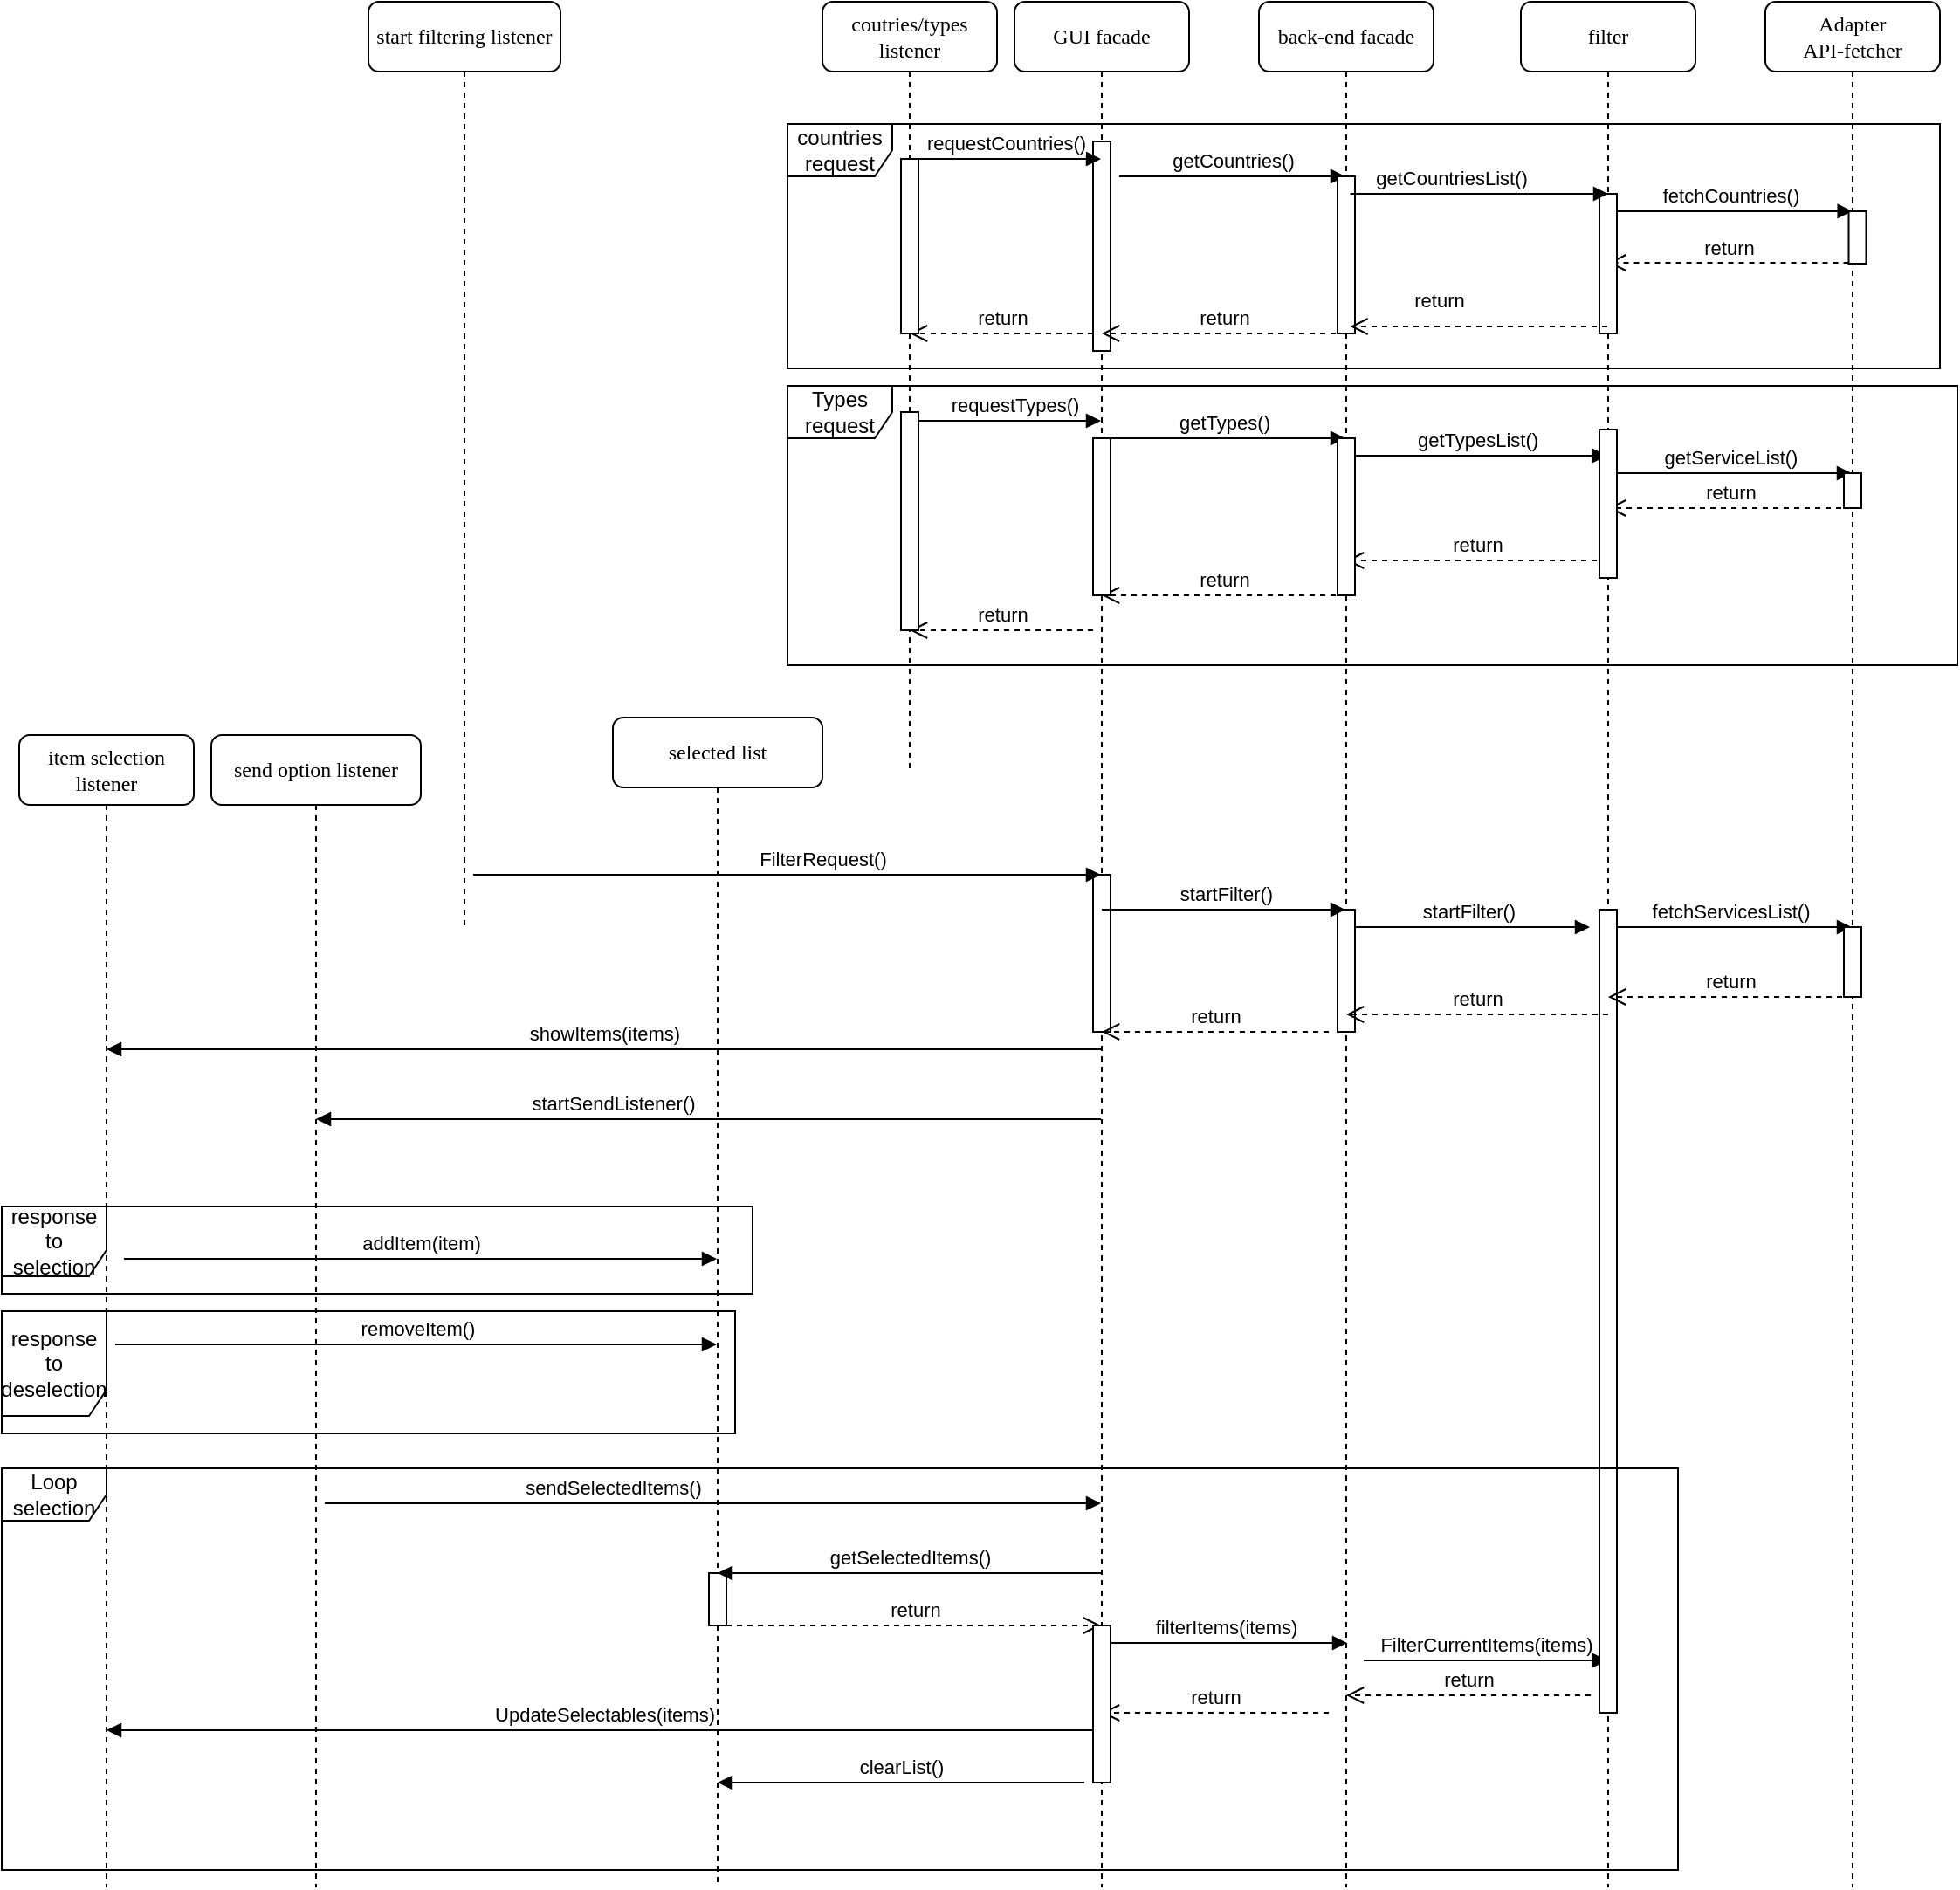 <mxfile version="18.0.2" type="github">
  <diagram name="Page-1" id="13e1069c-82ec-6db2-03f1-153e76fe0fe0">
    <mxGraphModel dx="2282" dy="541" grid="1" gridSize="10" guides="1" tooltips="1" connect="1" arrows="1" fold="1" page="1" pageScale="1" pageWidth="1100" pageHeight="850" background="none" math="0" shadow="0">
      <root>
        <mxCell id="0" />
        <mxCell id="1" parent="0" />
        <mxCell id="7baba1c4bc27f4b0-2" value="send option listener" style="shape=umlLifeline;perimeter=lifelinePerimeter;whiteSpace=wrap;html=1;container=1;collapsible=0;recursiveResize=0;outlineConnect=0;rounded=1;shadow=0;comic=0;labelBackgroundColor=none;strokeWidth=1;fontFamily=Verdana;fontSize=12;align=center;" parent="1" vertex="1">
          <mxGeometry x="70" y="500" width="120" height="660" as="geometry" />
        </mxCell>
        <mxCell id="F9nA0inBSzudjQZXVVhW-52" value="removeItem()" style="html=1;verticalAlign=bottom;endArrow=block;rounded=0;" edge="1" parent="7baba1c4bc27f4b0-2" target="7baba1c4bc27f4b0-3">
          <mxGeometry width="80" relative="1" as="geometry">
            <mxPoint x="-55" y="349" as="sourcePoint" />
            <mxPoint x="25" y="349" as="targetPoint" />
          </mxGeometry>
        </mxCell>
        <mxCell id="F9nA0inBSzudjQZXVVhW-57" value="sendSelectedItems()" style="html=1;verticalAlign=bottom;endArrow=block;rounded=0;" edge="1" parent="7baba1c4bc27f4b0-2" target="7baba1c4bc27f4b0-4">
          <mxGeometry x="-0.258" width="80" relative="1" as="geometry">
            <mxPoint x="65" y="440" as="sourcePoint" />
            <mxPoint x="145" y="440" as="targetPoint" />
            <Array as="points">
              <mxPoint x="105" y="440" />
            </Array>
            <mxPoint as="offset" />
          </mxGeometry>
        </mxCell>
        <mxCell id="7baba1c4bc27f4b0-3" value="selected list" style="shape=umlLifeline;perimeter=lifelinePerimeter;whiteSpace=wrap;html=1;container=1;collapsible=0;recursiveResize=0;outlineConnect=0;rounded=1;shadow=0;comic=0;labelBackgroundColor=none;strokeWidth=1;fontFamily=Verdana;fontSize=12;align=center;" parent="1" vertex="1">
          <mxGeometry x="300" y="490" width="120" height="670" as="geometry" />
        </mxCell>
        <mxCell id="F9nA0inBSzudjQZXVVhW-58" value="" style="rounded=0;whiteSpace=wrap;html=1;" vertex="1" parent="7baba1c4bc27f4b0-3">
          <mxGeometry x="55" y="490" width="10" height="30" as="geometry" />
        </mxCell>
        <mxCell id="F9nA0inBSzudjQZXVVhW-61" value="return" style="html=1;verticalAlign=bottom;endArrow=open;dashed=1;endSize=8;rounded=0;" edge="1" parent="7baba1c4bc27f4b0-3" target="7baba1c4bc27f4b0-4">
          <mxGeometry relative="1" as="geometry">
            <mxPoint x="65" y="520" as="sourcePoint" />
            <mxPoint x="145" y="520" as="targetPoint" />
          </mxGeometry>
        </mxCell>
        <mxCell id="7baba1c4bc27f4b0-4" value="GUI facade" style="shape=umlLifeline;perimeter=lifelinePerimeter;whiteSpace=wrap;html=1;container=1;collapsible=0;recursiveResize=0;outlineConnect=0;rounded=1;shadow=0;comic=0;labelBackgroundColor=none;strokeWidth=1;fontFamily=Verdana;fontSize=12;align=center;" parent="1" vertex="1">
          <mxGeometry x="530" y="80" width="100" height="1080" as="geometry" />
        </mxCell>
        <mxCell id="F9nA0inBSzudjQZXVVhW-1" value="" style="rounded=0;whiteSpace=wrap;html=1;" vertex="1" parent="7baba1c4bc27f4b0-4">
          <mxGeometry x="45" y="80" width="10" height="120" as="geometry" />
        </mxCell>
        <mxCell id="F9nA0inBSzudjQZXVVhW-15" value="getCountries()" style="html=1;verticalAlign=bottom;endArrow=block;rounded=0;" edge="1" parent="7baba1c4bc27f4b0-4" target="7baba1c4bc27f4b0-5">
          <mxGeometry width="80" relative="1" as="geometry">
            <mxPoint x="60" y="100" as="sourcePoint" />
            <mxPoint x="140" y="100" as="targetPoint" />
          </mxGeometry>
        </mxCell>
        <mxCell id="F9nA0inBSzudjQZXVVhW-17" value="return" style="html=1;verticalAlign=bottom;endArrow=open;dashed=1;endSize=8;rounded=0;" edge="1" parent="7baba1c4bc27f4b0-4" target="F9nA0inBSzudjQZXVVhW-10">
          <mxGeometry relative="1" as="geometry">
            <mxPoint x="45" y="190" as="sourcePoint" />
            <mxPoint x="-35" y="190" as="targetPoint" />
          </mxGeometry>
        </mxCell>
        <mxCell id="F9nA0inBSzudjQZXVVhW-33" value="return" style="html=1;verticalAlign=bottom;endArrow=open;dashed=1;endSize=8;rounded=0;" edge="1" parent="7baba1c4bc27f4b0-4" target="F9nA0inBSzudjQZXVVhW-10">
          <mxGeometry relative="1" as="geometry">
            <mxPoint x="45" y="360" as="sourcePoint" />
            <mxPoint x="-35" y="360" as="targetPoint" />
          </mxGeometry>
        </mxCell>
        <mxCell id="F9nA0inBSzudjQZXVVhW-74" value="" style="rounded=0;whiteSpace=wrap;html=1;" vertex="1" parent="7baba1c4bc27f4b0-4">
          <mxGeometry x="45" y="500" width="10" height="90" as="geometry" />
        </mxCell>
        <mxCell id="7baba1c4bc27f4b0-5" value="back-end facade" style="shape=umlLifeline;perimeter=lifelinePerimeter;whiteSpace=wrap;html=1;container=1;collapsible=0;recursiveResize=0;outlineConnect=0;rounded=1;shadow=0;comic=0;labelBackgroundColor=none;strokeWidth=1;fontFamily=Verdana;fontSize=12;align=center;" parent="1" vertex="1">
          <mxGeometry x="670" y="80" width="100" height="1080" as="geometry" />
        </mxCell>
        <mxCell id="F9nA0inBSzudjQZXVVhW-16" value="return" style="html=1;verticalAlign=bottom;endArrow=open;dashed=1;endSize=8;rounded=0;" edge="1" parent="7baba1c4bc27f4b0-5" target="7baba1c4bc27f4b0-4">
          <mxGeometry relative="1" as="geometry">
            <mxPoint x="50" y="190" as="sourcePoint" />
            <mxPoint x="-30" y="190" as="targetPoint" />
          </mxGeometry>
        </mxCell>
        <mxCell id="F9nA0inBSzudjQZXVVhW-32" value="return" style="html=1;verticalAlign=bottom;endArrow=open;dashed=1;endSize=8;rounded=0;" edge="1" parent="7baba1c4bc27f4b0-5" target="7baba1c4bc27f4b0-4">
          <mxGeometry relative="1" as="geometry">
            <mxPoint x="50" y="340" as="sourcePoint" />
            <mxPoint x="-30" y="340" as="targetPoint" />
          </mxGeometry>
        </mxCell>
        <mxCell id="F9nA0inBSzudjQZXVVhW-40" value="" style="html=1;points=[];perimeter=orthogonalPerimeter;" vertex="1" parent="7baba1c4bc27f4b0-5">
          <mxGeometry x="45" y="100" width="10" height="90" as="geometry" />
        </mxCell>
        <mxCell id="F9nA0inBSzudjQZXVVhW-44" value="&lt;div&gt;startFilter()&lt;/div&gt;" style="html=1;verticalAlign=bottom;endArrow=block;rounded=0;" edge="1" parent="7baba1c4bc27f4b0-5">
          <mxGeometry width="80" relative="1" as="geometry">
            <mxPoint x="50" y="530" as="sourcePoint" />
            <mxPoint x="189.5" y="530" as="targetPoint" />
          </mxGeometry>
        </mxCell>
        <mxCell id="F9nA0inBSzudjQZXVVhW-63" value="FilterCurrentItems(items)" style="html=1;verticalAlign=bottom;endArrow=block;rounded=0;" edge="1" parent="7baba1c4bc27f4b0-5" target="7baba1c4bc27f4b0-6">
          <mxGeometry width="80" relative="1" as="geometry">
            <mxPoint x="60" y="950" as="sourcePoint" />
            <mxPoint x="140" y="950" as="targetPoint" />
          </mxGeometry>
        </mxCell>
        <mxCell id="F9nA0inBSzudjQZXVVhW-78" value="" style="rounded=0;whiteSpace=wrap;html=1;" vertex="1" parent="7baba1c4bc27f4b0-5">
          <mxGeometry x="45" y="520" width="10" height="70" as="geometry" />
        </mxCell>
        <mxCell id="7baba1c4bc27f4b0-6" value="filter" style="shape=umlLifeline;perimeter=lifelinePerimeter;whiteSpace=wrap;html=1;container=1;collapsible=0;recursiveResize=0;outlineConnect=0;rounded=1;shadow=0;comic=0;labelBackgroundColor=none;strokeWidth=1;fontFamily=Verdana;fontSize=12;align=center;" parent="1" vertex="1">
          <mxGeometry x="820" y="80" width="100" height="1080" as="geometry" />
        </mxCell>
        <mxCell id="F9nA0inBSzudjQZXVVhW-29" value="getServiceList()" style="html=1;verticalAlign=bottom;endArrow=block;rounded=0;" edge="1" parent="7baba1c4bc27f4b0-6" target="7baba1c4bc27f4b0-7">
          <mxGeometry width="80" relative="1" as="geometry">
            <mxPoint x="50" y="270" as="sourcePoint" />
            <mxPoint x="130" y="270" as="targetPoint" />
          </mxGeometry>
        </mxCell>
        <mxCell id="F9nA0inBSzudjQZXVVhW-45" value="fetchServicesList()" style="html=1;verticalAlign=bottom;endArrow=block;rounded=0;" edge="1" parent="7baba1c4bc27f4b0-6" target="7baba1c4bc27f4b0-7">
          <mxGeometry width="80" relative="1" as="geometry">
            <mxPoint x="50" y="530" as="sourcePoint" />
            <mxPoint x="130" y="530" as="targetPoint" />
          </mxGeometry>
        </mxCell>
        <mxCell id="F9nA0inBSzudjQZXVVhW-60" value="" style="rounded=0;whiteSpace=wrap;html=1;" vertex="1" parent="7baba1c4bc27f4b0-6">
          <mxGeometry x="45" y="520" width="10" height="460" as="geometry" />
        </mxCell>
        <mxCell id="7baba1c4bc27f4b0-7" value="&lt;div&gt;Adapter&lt;/div&gt;&lt;div&gt;API-fetcher&lt;/div&gt;" style="shape=umlLifeline;perimeter=lifelinePerimeter;whiteSpace=wrap;html=1;container=1;collapsible=0;recursiveResize=0;outlineConnect=0;rounded=1;shadow=0;comic=0;labelBackgroundColor=none;strokeWidth=1;fontFamily=Verdana;fontSize=12;align=center;" parent="1" vertex="1">
          <mxGeometry x="960" y="80" width="100" height="1080" as="geometry" />
        </mxCell>
        <mxCell id="F9nA0inBSzudjQZXVVhW-6" value="" style="html=1;points=[];perimeter=orthogonalPerimeter;" vertex="1" parent="7baba1c4bc27f4b0-7">
          <mxGeometry x="47.75" y="120" width="10" height="30" as="geometry" />
        </mxCell>
        <mxCell id="F9nA0inBSzudjQZXVVhW-18" value="countries request" style="shape=umlFrame;whiteSpace=wrap;html=1;" vertex="1" parent="7baba1c4bc27f4b0-7">
          <mxGeometry x="-560" y="70" width="660" height="140" as="geometry" />
        </mxCell>
        <mxCell id="F9nA0inBSzudjQZXVVhW-26" value="fetchCountries()" style="html=1;verticalAlign=bottom;endArrow=block;rounded=0;entryX=0.924;entryY=0.357;entryDx=0;entryDy=0;entryPerimeter=0;" edge="1" parent="7baba1c4bc27f4b0-7" target="F9nA0inBSzudjQZXVVhW-18">
          <mxGeometry width="80" relative="1" as="geometry">
            <mxPoint x="-90" y="120" as="sourcePoint" />
            <mxPoint x="-10" y="120" as="targetPoint" />
          </mxGeometry>
        </mxCell>
        <mxCell id="F9nA0inBSzudjQZXVVhW-27" value="return" style="html=1;verticalAlign=bottom;endArrow=open;dashed=1;endSize=8;rounded=0;" edge="1" parent="7baba1c4bc27f4b0-7" target="7baba1c4bc27f4b0-6">
          <mxGeometry relative="1" as="geometry">
            <mxPoint x="47.75" y="149.5" as="sourcePoint" />
            <mxPoint x="-32.25" y="149.5" as="targetPoint" />
          </mxGeometry>
        </mxCell>
        <mxCell id="7baba1c4bc27f4b0-28" value="" style="html=1;points=[];perimeter=orthogonalPerimeter;rounded=0;shadow=0;comic=0;labelBackgroundColor=none;strokeWidth=1;fontFamily=Verdana;fontSize=12;align=center;" parent="7baba1c4bc27f4b0-7" vertex="1">
          <mxGeometry x="-95" y="110" width="10" height="80" as="geometry" />
        </mxCell>
        <mxCell id="F9nA0inBSzudjQZXVVhW-79" value="" style="rounded=0;whiteSpace=wrap;html=1;" vertex="1" parent="7baba1c4bc27f4b0-7">
          <mxGeometry x="45" y="530" width="10" height="40" as="geometry" />
        </mxCell>
        <mxCell id="7baba1c4bc27f4b0-8" value="item selection listener" style="shape=umlLifeline;perimeter=lifelinePerimeter;whiteSpace=wrap;html=1;container=1;collapsible=0;recursiveResize=0;outlineConnect=0;rounded=1;shadow=0;comic=0;labelBackgroundColor=none;strokeWidth=1;fontFamily=Verdana;fontSize=12;align=center;" parent="1" vertex="1">
          <mxGeometry x="-40" y="500" width="100" height="660" as="geometry" />
        </mxCell>
        <mxCell id="F9nA0inBSzudjQZXVVhW-51" value="addItem(item)" style="html=1;verticalAlign=bottom;endArrow=block;rounded=0;" edge="1" parent="7baba1c4bc27f4b0-8" target="7baba1c4bc27f4b0-3">
          <mxGeometry width="80" relative="1" as="geometry">
            <mxPoint x="60" y="300" as="sourcePoint" />
            <mxPoint x="140" y="300" as="targetPoint" />
          </mxGeometry>
        </mxCell>
        <mxCell id="F9nA0inBSzudjQZXVVhW-5" value="start filtering listener" style="shape=umlLifeline;perimeter=lifelinePerimeter;whiteSpace=wrap;html=1;container=1;collapsible=0;recursiveResize=0;outlineConnect=0;rounded=1;shadow=0;comic=0;labelBackgroundColor=none;strokeWidth=1;fontFamily=Verdana;fontSize=12;align=center;" vertex="1" parent="1">
          <mxGeometry x="160" y="80" width="110" height="530" as="geometry" />
        </mxCell>
        <mxCell id="F9nA0inBSzudjQZXVVhW-38" value="FilterRequest()" style="html=1;verticalAlign=bottom;endArrow=block;rounded=0;" edge="1" parent="F9nA0inBSzudjQZXVVhW-5" target="7baba1c4bc27f4b0-4">
          <mxGeometry x="0.113" width="80" relative="1" as="geometry">
            <mxPoint x="60" y="500" as="sourcePoint" />
            <mxPoint x="140" y="500" as="targetPoint" />
            <mxPoint as="offset" />
          </mxGeometry>
        </mxCell>
        <mxCell id="F9nA0inBSzudjQZXVVhW-7" value="getCountriesList()" style="html=1;verticalAlign=bottom;endArrow=block;rounded=0;" edge="1" parent="1">
          <mxGeometry x="-0.218" relative="1" as="geometry">
            <mxPoint x="722.25" y="190.0" as="sourcePoint" />
            <mxPoint x="870" y="190" as="targetPoint" />
            <mxPoint as="offset" />
          </mxGeometry>
        </mxCell>
        <mxCell id="F9nA0inBSzudjQZXVVhW-8" value="return" style="html=1;verticalAlign=bottom;endArrow=open;dashed=1;endSize=8;rounded=0;" edge="1" source="7baba1c4bc27f4b0-6" parent="1">
          <mxGeometry x="0.315" y="-6" relative="1" as="geometry">
            <mxPoint x="722.25" y="266" as="targetPoint" />
            <mxPoint as="offset" />
          </mxGeometry>
        </mxCell>
        <mxCell id="F9nA0inBSzudjQZXVVhW-10" value="&lt;div&gt;coutries/types&lt;/div&gt;&lt;div&gt;listener&lt;br&gt;&lt;/div&gt;" style="shape=umlLifeline;perimeter=lifelinePerimeter;whiteSpace=wrap;html=1;container=1;collapsible=0;recursiveResize=0;outlineConnect=0;rounded=1;shadow=0;comic=0;labelBackgroundColor=none;strokeWidth=1;fontFamily=Verdana;fontSize=12;align=center;" vertex="1" parent="1">
          <mxGeometry x="420" y="80" width="100" height="440" as="geometry" />
        </mxCell>
        <mxCell id="F9nA0inBSzudjQZXVVhW-20" value="" style="rounded=0;whiteSpace=wrap;html=1;" vertex="1" parent="F9nA0inBSzudjQZXVVhW-10">
          <mxGeometry x="45" y="90" width="10" height="100" as="geometry" />
        </mxCell>
        <mxCell id="F9nA0inBSzudjQZXVVhW-14" value="requestCountries()" style="html=1;verticalAlign=bottom;endArrow=block;rounded=0;" edge="1" parent="1" source="F9nA0inBSzudjQZXVVhW-10" target="7baba1c4bc27f4b0-4">
          <mxGeometry width="80" relative="1" as="geometry">
            <mxPoint x="480" y="180" as="sourcePoint" />
            <mxPoint x="560" y="180" as="targetPoint" />
            <Array as="points">
              <mxPoint x="540" y="170" />
            </Array>
          </mxGeometry>
        </mxCell>
        <mxCell id="F9nA0inBSzudjQZXVVhW-21" value="requestTypes()" style="html=1;verticalAlign=bottom;endArrow=block;rounded=0;" edge="1" parent="1" source="F9nA0inBSzudjQZXVVhW-10" target="7baba1c4bc27f4b0-4">
          <mxGeometry x="0.1" width="80" relative="1" as="geometry">
            <mxPoint x="470" y="340" as="sourcePoint" />
            <mxPoint x="550" y="340" as="targetPoint" />
            <Array as="points">
              <mxPoint x="530" y="320" />
            </Array>
            <mxPoint as="offset" />
          </mxGeometry>
        </mxCell>
        <mxCell id="F9nA0inBSzudjQZXVVhW-22" value="getTypes()" style="html=1;verticalAlign=bottom;endArrow=block;rounded=0;" edge="1" parent="1" target="7baba1c4bc27f4b0-5">
          <mxGeometry width="80" relative="1" as="geometry">
            <mxPoint x="580" y="330" as="sourcePoint" />
            <mxPoint x="660" y="330" as="targetPoint" />
          </mxGeometry>
        </mxCell>
        <mxCell id="F9nA0inBSzudjQZXVVhW-28" value="getTypesList()" style="html=1;verticalAlign=bottom;endArrow=block;rounded=0;" edge="1" parent="1" target="7baba1c4bc27f4b0-6">
          <mxGeometry width="80" relative="1" as="geometry">
            <mxPoint x="720" y="340" as="sourcePoint" />
            <mxPoint x="800" y="340" as="targetPoint" />
          </mxGeometry>
        </mxCell>
        <mxCell id="F9nA0inBSzudjQZXVVhW-30" value="return" style="html=1;verticalAlign=bottom;endArrow=open;dashed=1;endSize=8;rounded=0;" edge="1" parent="1" source="7baba1c4bc27f4b0-7" target="7baba1c4bc27f4b0-6">
          <mxGeometry relative="1" as="geometry">
            <mxPoint x="560" y="340" as="sourcePoint" />
            <mxPoint x="480" y="340" as="targetPoint" />
            <Array as="points">
              <mxPoint x="930" y="370" />
              <mxPoint x="910" y="370" />
            </Array>
          </mxGeometry>
        </mxCell>
        <mxCell id="F9nA0inBSzudjQZXVVhW-31" value="return" style="html=1;verticalAlign=bottom;endArrow=open;dashed=1;endSize=8;rounded=0;" edge="1" parent="1" source="7baba1c4bc27f4b0-6">
          <mxGeometry relative="1" as="geometry">
            <mxPoint x="800" y="400" as="sourcePoint" />
            <mxPoint x="720" y="400" as="targetPoint" />
          </mxGeometry>
        </mxCell>
        <mxCell id="F9nA0inBSzudjQZXVVhW-34" value="&lt;div&gt;Types&lt;/div&gt;&lt;div&gt;request&lt;br&gt;&lt;/div&gt;" style="shape=umlFrame;whiteSpace=wrap;html=1;" vertex="1" parent="1">
          <mxGeometry x="400" y="300" width="670" height="160" as="geometry" />
        </mxCell>
        <mxCell id="F9nA0inBSzudjQZXVVhW-36" value="" style="rounded=0;whiteSpace=wrap;html=1;" vertex="1" parent="1">
          <mxGeometry x="1005" y="350" width="10" height="20" as="geometry" />
        </mxCell>
        <mxCell id="F9nA0inBSzudjQZXVVhW-39" value="" style="html=1;points=[];perimeter=orthogonalPerimeter;rounded=0;shadow=0;comic=0;labelBackgroundColor=none;strokeWidth=1;fontFamily=Verdana;fontSize=12;align=center;" vertex="1" parent="1">
          <mxGeometry x="865" y="325" width="10" height="85" as="geometry" />
        </mxCell>
        <mxCell id="F9nA0inBSzudjQZXVVhW-42" value="startFilter()" style="html=1;verticalAlign=bottom;endArrow=block;rounded=0;" edge="1" parent="1" source="7baba1c4bc27f4b0-4" target="7baba1c4bc27f4b0-5">
          <mxGeometry x="0.007" width="80" relative="1" as="geometry">
            <mxPoint x="600" y="630" as="sourcePoint" />
            <mxPoint x="670" y="590" as="targetPoint" />
            <Array as="points">
              <mxPoint x="630" y="600" />
            </Array>
            <mxPoint x="1" as="offset" />
          </mxGeometry>
        </mxCell>
        <mxCell id="F9nA0inBSzudjQZXVVhW-46" value="return" style="html=1;verticalAlign=bottom;endArrow=open;dashed=1;endSize=8;rounded=0;" edge="1" parent="1" target="7baba1c4bc27f4b0-6">
          <mxGeometry relative="1" as="geometry">
            <mxPoint x="1010" y="650" as="sourcePoint" />
            <mxPoint x="930" y="650" as="targetPoint" />
          </mxGeometry>
        </mxCell>
        <mxCell id="F9nA0inBSzudjQZXVVhW-47" value="return" style="html=1;verticalAlign=bottom;endArrow=open;dashed=1;endSize=8;rounded=0;" edge="1" parent="1" target="7baba1c4bc27f4b0-5">
          <mxGeometry relative="1" as="geometry">
            <mxPoint x="870" y="660" as="sourcePoint" />
            <mxPoint x="790" y="660" as="targetPoint" />
          </mxGeometry>
        </mxCell>
        <mxCell id="F9nA0inBSzudjQZXVVhW-48" value="return" style="html=1;verticalAlign=bottom;endArrow=open;dashed=1;endSize=8;rounded=0;" edge="1" parent="1" target="7baba1c4bc27f4b0-4">
          <mxGeometry relative="1" as="geometry">
            <mxPoint x="710" y="670" as="sourcePoint" />
            <mxPoint x="630" y="670" as="targetPoint" />
          </mxGeometry>
        </mxCell>
        <mxCell id="F9nA0inBSzudjQZXVVhW-49" value="showItems(items)" style="html=1;verticalAlign=bottom;endArrow=block;rounded=0;" edge="1" parent="1" target="7baba1c4bc27f4b0-8">
          <mxGeometry width="80" relative="1" as="geometry">
            <mxPoint x="580" y="680" as="sourcePoint" />
            <mxPoint x="500" y="680" as="targetPoint" />
          </mxGeometry>
        </mxCell>
        <mxCell id="F9nA0inBSzudjQZXVVhW-50" value="startSendListener()" style="html=1;verticalAlign=bottom;endArrow=block;rounded=0;" edge="1" parent="1" source="7baba1c4bc27f4b0-4" target="7baba1c4bc27f4b0-2">
          <mxGeometry x="0.243" width="80" relative="1" as="geometry">
            <mxPoint x="570" y="710" as="sourcePoint" />
            <mxPoint x="490" y="710" as="targetPoint" />
            <Array as="points">
              <mxPoint x="430" y="720" />
            </Array>
            <mxPoint as="offset" />
          </mxGeometry>
        </mxCell>
        <mxCell id="F9nA0inBSzudjQZXVVhW-54" value="response to selection" style="shape=umlFrame;whiteSpace=wrap;html=1;width=60;height=40;" vertex="1" parent="1">
          <mxGeometry x="-50" y="770" width="430" height="50" as="geometry" />
        </mxCell>
        <mxCell id="F9nA0inBSzudjQZXVVhW-55" value="response to deselection" style="shape=umlFrame;whiteSpace=wrap;html=1;width=60;height=60;" vertex="1" parent="1">
          <mxGeometry x="-50" y="830" width="420" height="70" as="geometry" />
        </mxCell>
        <mxCell id="F9nA0inBSzudjQZXVVhW-59" value="getSelectedItems()" style="html=1;verticalAlign=bottom;endArrow=block;rounded=0;" edge="1" parent="1" target="7baba1c4bc27f4b0-3">
          <mxGeometry width="80" relative="1" as="geometry">
            <mxPoint x="580" y="980" as="sourcePoint" />
            <mxPoint x="490" y="980" as="targetPoint" />
          </mxGeometry>
        </mxCell>
        <mxCell id="F9nA0inBSzudjQZXVVhW-62" value="&lt;div&gt;filterItems(items)&lt;/div&gt;" style="html=1;verticalAlign=bottom;endArrow=block;rounded=0;" edge="1" parent="1">
          <mxGeometry width="80" relative="1" as="geometry">
            <mxPoint x="581" y="1020" as="sourcePoint" />
            <mxPoint x="720.5" y="1020" as="targetPoint" />
          </mxGeometry>
        </mxCell>
        <mxCell id="F9nA0inBSzudjQZXVVhW-64" value="return" style="html=1;verticalAlign=bottom;endArrow=open;dashed=1;endSize=8;rounded=0;" edge="1" parent="1" target="7baba1c4bc27f4b0-5">
          <mxGeometry relative="1" as="geometry">
            <mxPoint x="860" y="1050" as="sourcePoint" />
            <mxPoint x="780" y="1050" as="targetPoint" />
          </mxGeometry>
        </mxCell>
        <mxCell id="F9nA0inBSzudjQZXVVhW-65" value="return" style="html=1;verticalAlign=bottom;endArrow=open;dashed=1;endSize=8;rounded=0;" edge="1" parent="1" target="7baba1c4bc27f4b0-4">
          <mxGeometry relative="1" as="geometry">
            <mxPoint x="710" y="1060" as="sourcePoint" />
            <mxPoint x="630" y="1060" as="targetPoint" />
          </mxGeometry>
        </mxCell>
        <mxCell id="F9nA0inBSzudjQZXVVhW-68" value="UpdateSelectables(items)" style="html=1;verticalAlign=bottom;endArrow=block;rounded=0;" edge="1" parent="1" target="7baba1c4bc27f4b0-8">
          <mxGeometry width="80" relative="1" as="geometry">
            <mxPoint x="580" y="1070" as="sourcePoint" />
            <mxPoint x="500" y="1070" as="targetPoint" />
          </mxGeometry>
        </mxCell>
        <mxCell id="F9nA0inBSzudjQZXVVhW-69" value="clearList()" style="html=1;verticalAlign=bottom;endArrow=block;rounded=0;" edge="1" parent="1" target="7baba1c4bc27f4b0-3">
          <mxGeometry width="80" relative="1" as="geometry">
            <mxPoint x="570" y="1100" as="sourcePoint" />
            <mxPoint x="490" y="1100" as="targetPoint" />
          </mxGeometry>
        </mxCell>
        <mxCell id="F9nA0inBSzudjQZXVVhW-70" value="Loop selection" style="shape=umlFrame;whiteSpace=wrap;html=1;" vertex="1" parent="1">
          <mxGeometry x="-50" y="920" width="960" height="230" as="geometry" />
        </mxCell>
        <mxCell id="F9nA0inBSzudjQZXVVhW-71" value="" style="rounded=0;whiteSpace=wrap;html=1;" vertex="1" parent="1">
          <mxGeometry x="465" y="315" width="10" height="125" as="geometry" />
        </mxCell>
        <mxCell id="F9nA0inBSzudjQZXVVhW-72" value="" style="rounded=0;whiteSpace=wrap;html=1;" vertex="1" parent="1">
          <mxGeometry x="575" y="330" width="10" height="90" as="geometry" />
        </mxCell>
        <mxCell id="F9nA0inBSzudjQZXVVhW-73" value="" style="rounded=0;whiteSpace=wrap;html=1;" vertex="1" parent="1">
          <mxGeometry x="715" y="330" width="10" height="90" as="geometry" />
        </mxCell>
        <mxCell id="F9nA0inBSzudjQZXVVhW-80" value="" style="rounded=0;whiteSpace=wrap;html=1;" vertex="1" parent="1">
          <mxGeometry x="575" y="1010" width="10" height="90" as="geometry" />
        </mxCell>
      </root>
    </mxGraphModel>
  </diagram>
</mxfile>
